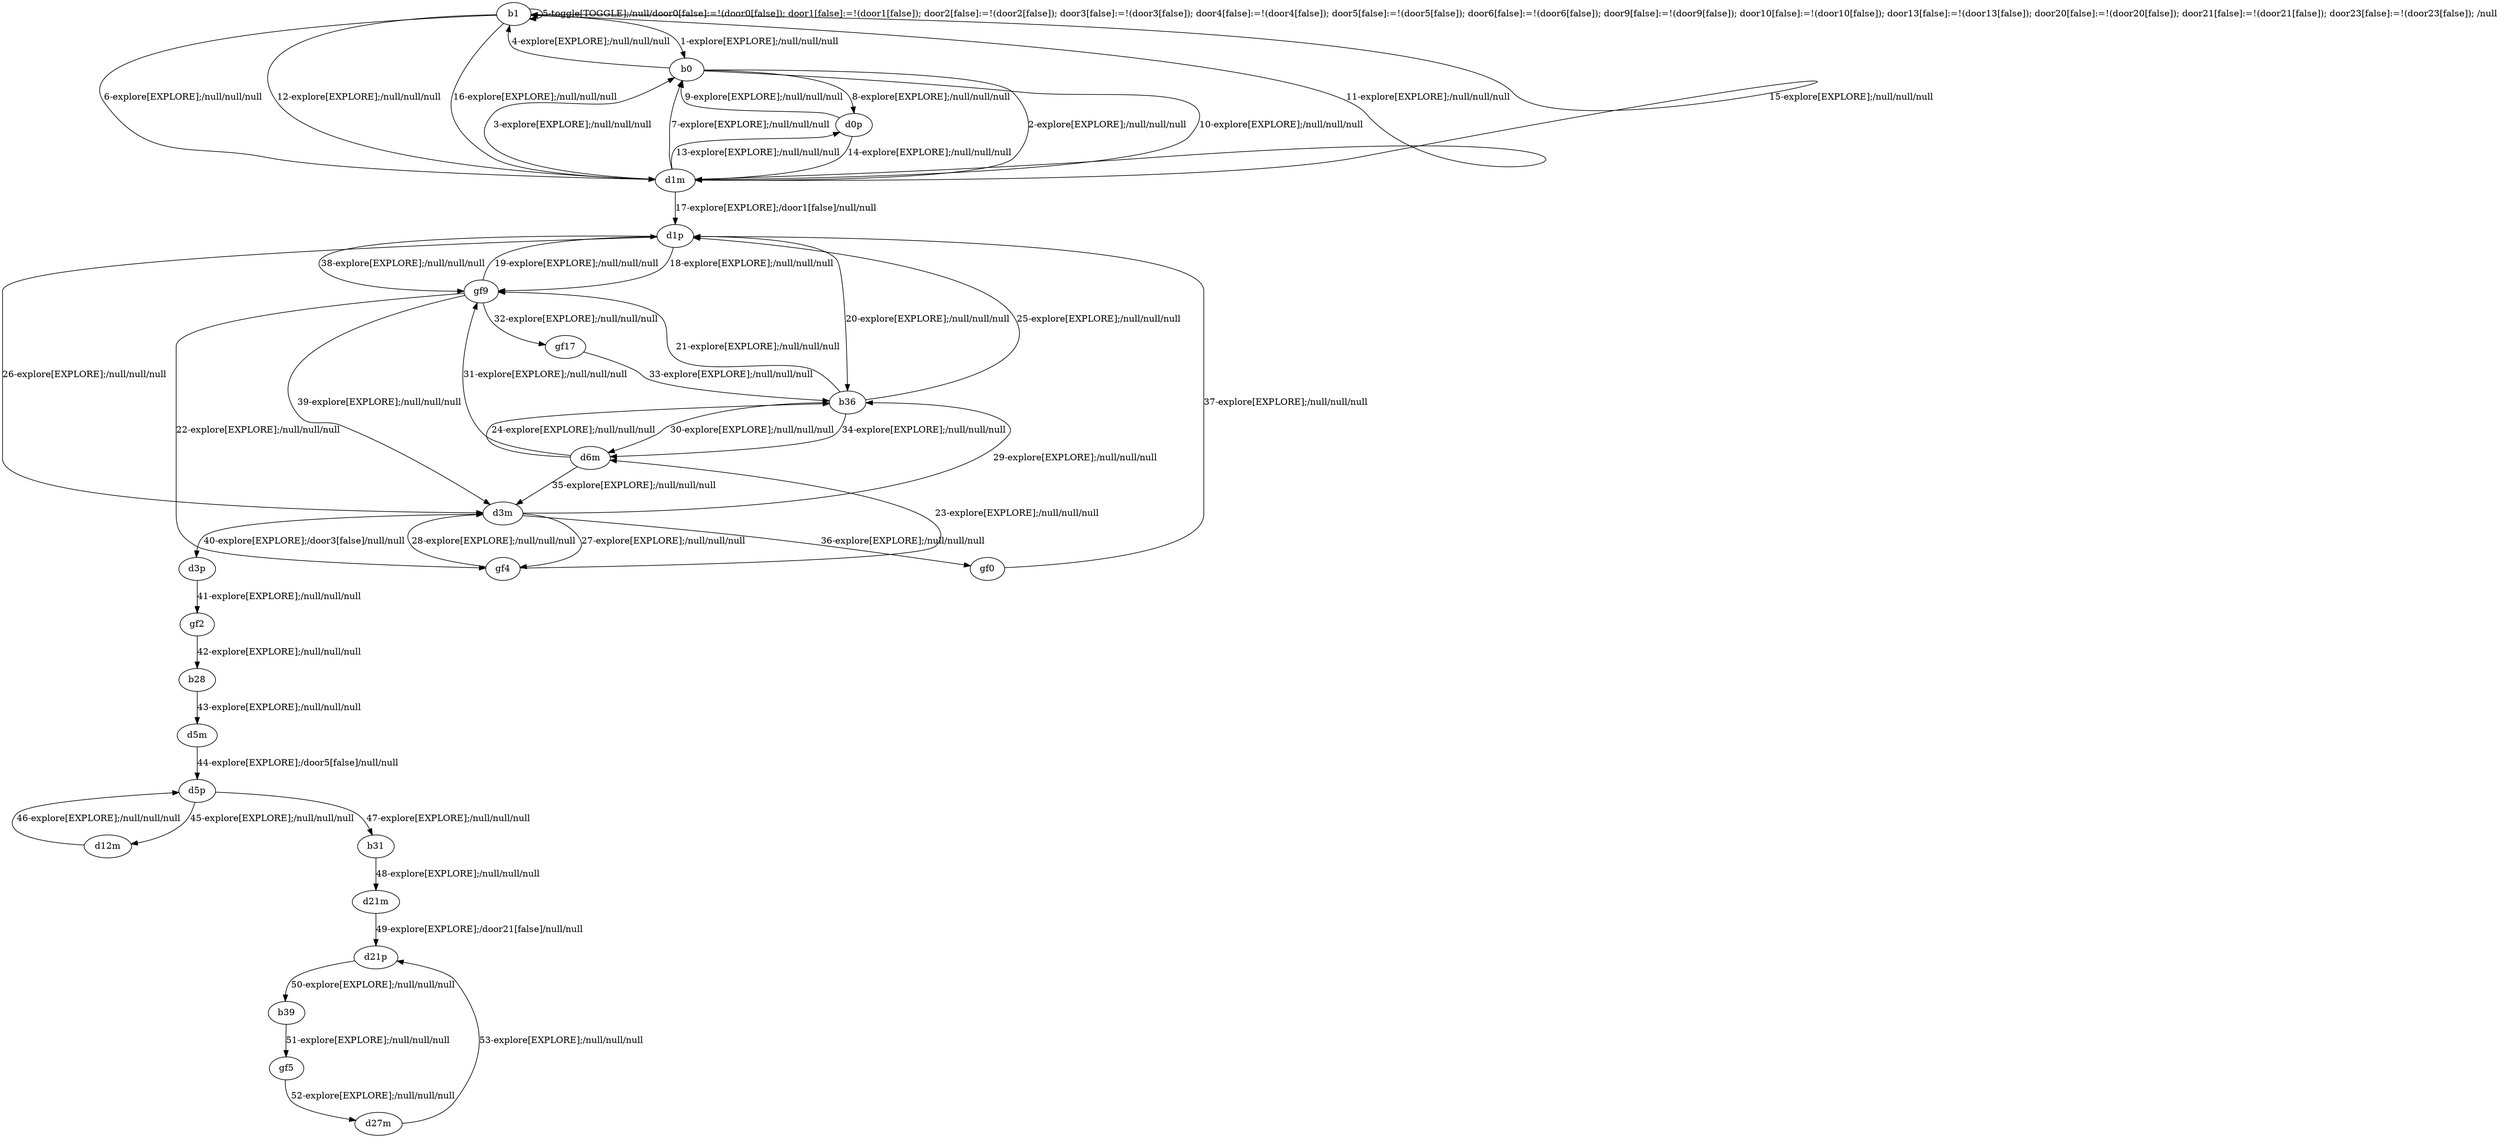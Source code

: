 # Total number of goals covered by this test: 1
# d27m --> d21p

digraph g {
"b1" -> "b0" [label = "1-explore[EXPLORE];/null/null/null"];
"b0" -> "d1m" [label = "2-explore[EXPLORE];/null/null/null"];
"d1m" -> "b0" [label = "3-explore[EXPLORE];/null/null/null"];
"b0" -> "b1" [label = "4-explore[EXPLORE];/null/null/null"];
"b1" -> "b1" [label = "5-toggle[TOGGLE];/null/door0[false]:=!(door0[false]); door1[false]:=!(door1[false]); door2[false]:=!(door2[false]); door3[false]:=!(door3[false]); door4[false]:=!(door4[false]); door5[false]:=!(door5[false]); door6[false]:=!(door6[false]); door9[false]:=!(door9[false]); door10[false]:=!(door10[false]); door13[false]:=!(door13[false]); door20[false]:=!(door20[false]); door21[false]:=!(door21[false]); door23[false]:=!(door23[false]); /null"];
"b1" -> "d1m" [label = "6-explore[EXPLORE];/null/null/null"];
"d1m" -> "b0" [label = "7-explore[EXPLORE];/null/null/null"];
"b0" -> "d0p" [label = "8-explore[EXPLORE];/null/null/null"];
"d0p" -> "b0" [label = "9-explore[EXPLORE];/null/null/null"];
"b0" -> "d1m" [label = "10-explore[EXPLORE];/null/null/null"];
"d1m" -> "b1" [label = "11-explore[EXPLORE];/null/null/null"];
"b1" -> "d1m" [label = "12-explore[EXPLORE];/null/null/null"];
"d1m" -> "d0p" [label = "13-explore[EXPLORE];/null/null/null"];
"d0p" -> "d1m" [label = "14-explore[EXPLORE];/null/null/null"];
"d1m" -> "b1" [label = "15-explore[EXPLORE];/null/null/null"];
"b1" -> "d1m" [label = "16-explore[EXPLORE];/null/null/null"];
"d1m" -> "d1p" [label = "17-explore[EXPLORE];/door1[false]/null/null"];
"d1p" -> "gf9" [label = "18-explore[EXPLORE];/null/null/null"];
"gf9" -> "d1p" [label = "19-explore[EXPLORE];/null/null/null"];
"d1p" -> "b36" [label = "20-explore[EXPLORE];/null/null/null"];
"b36" -> "gf9" [label = "21-explore[EXPLORE];/null/null/null"];
"gf9" -> "gf4" [label = "22-explore[EXPLORE];/null/null/null"];
"gf4" -> "d6m" [label = "23-explore[EXPLORE];/null/null/null"];
"d6m" -> "b36" [label = "24-explore[EXPLORE];/null/null/null"];
"b36" -> "d1p" [label = "25-explore[EXPLORE];/null/null/null"];
"d1p" -> "d3m" [label = "26-explore[EXPLORE];/null/null/null"];
"d3m" -> "gf4" [label = "27-explore[EXPLORE];/null/null/null"];
"gf4" -> "d3m" [label = "28-explore[EXPLORE];/null/null/null"];
"d3m" -> "b36" [label = "29-explore[EXPLORE];/null/null/null"];
"b36" -> "d6m" [label = "30-explore[EXPLORE];/null/null/null"];
"d6m" -> "gf9" [label = "31-explore[EXPLORE];/null/null/null"];
"gf9" -> "gf17" [label = "32-explore[EXPLORE];/null/null/null"];
"gf17" -> "b36" [label = "33-explore[EXPLORE];/null/null/null"];
"b36" -> "d6m" [label = "34-explore[EXPLORE];/null/null/null"];
"d6m" -> "d3m" [label = "35-explore[EXPLORE];/null/null/null"];
"d3m" -> "gf0" [label = "36-explore[EXPLORE];/null/null/null"];
"gf0" -> "d1p" [label = "37-explore[EXPLORE];/null/null/null"];
"d1p" -> "gf9" [label = "38-explore[EXPLORE];/null/null/null"];
"gf9" -> "d3m" [label = "39-explore[EXPLORE];/null/null/null"];
"d3m" -> "d3p" [label = "40-explore[EXPLORE];/door3[false]/null/null"];
"d3p" -> "gf2" [label = "41-explore[EXPLORE];/null/null/null"];
"gf2" -> "b28" [label = "42-explore[EXPLORE];/null/null/null"];
"b28" -> "d5m" [label = "43-explore[EXPLORE];/null/null/null"];
"d5m" -> "d5p" [label = "44-explore[EXPLORE];/door5[false]/null/null"];
"d5p" -> "d12m" [label = "45-explore[EXPLORE];/null/null/null"];
"d12m" -> "d5p" [label = "46-explore[EXPLORE];/null/null/null"];
"d5p" -> "b31" [label = "47-explore[EXPLORE];/null/null/null"];
"b31" -> "d21m" [label = "48-explore[EXPLORE];/null/null/null"];
"d21m" -> "d21p" [label = "49-explore[EXPLORE];/door21[false]/null/null"];
"d21p" -> "b39" [label = "50-explore[EXPLORE];/null/null/null"];
"b39" -> "gf5" [label = "51-explore[EXPLORE];/null/null/null"];
"gf5" -> "d27m" [label = "52-explore[EXPLORE];/null/null/null"];
"d27m" -> "d21p" [label = "53-explore[EXPLORE];/null/null/null"];
}